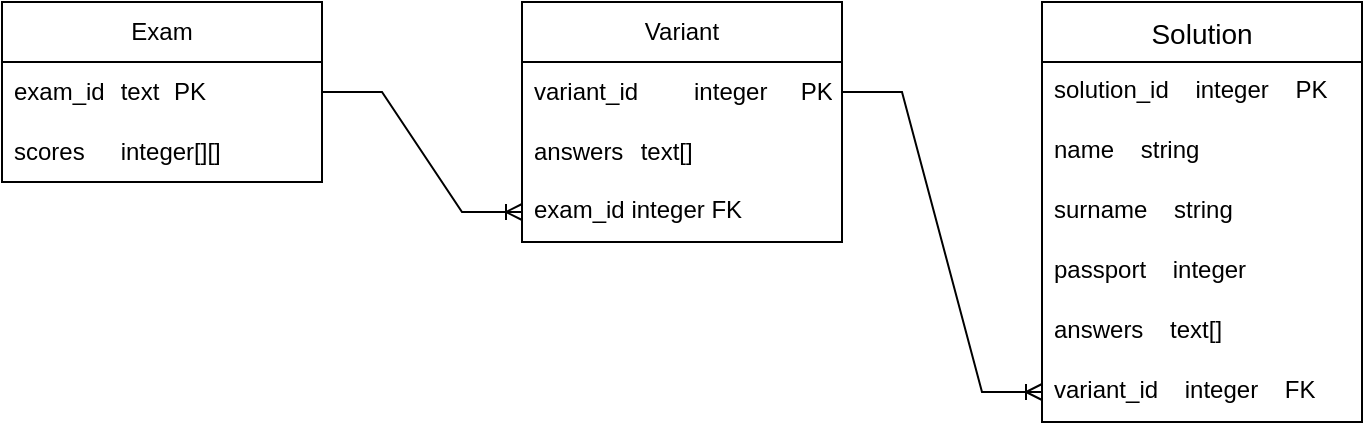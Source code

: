 <mxfile version="20.8.3" type="github"><diagram id="bOmdwn7-nI9_Fo5VYSLP" name="Page-1"><mxGraphModel dx="819" dy="426" grid="1" gridSize="10" guides="1" tooltips="1" connect="1" arrows="1" fold="1" page="1" pageScale="1" pageWidth="850" pageHeight="1100" math="0" shadow="0"><root><mxCell id="0"/><mxCell id="1" parent="0"/><mxCell id="YztIFvM_NdAeVfQIQ4Pd-1" value="Exam" style="swimlane;fontStyle=0;childLayout=stackLayout;horizontal=1;startSize=30;horizontalStack=0;resizeParent=1;resizeParentMax=0;resizeLast=0;collapsible=1;marginBottom=0;whiteSpace=wrap;html=1;" parent="1" vertex="1"><mxGeometry x="80" y="40" width="160" height="90" as="geometry"/></mxCell><mxCell id="YztIFvM_NdAeVfQIQ4Pd-2" value="exam_id&lt;span style=&quot;white-space: pre;&quot;&gt;&#9;&lt;/span&gt;text &lt;span style=&quot;white-space: pre;&quot;&gt;&#9;&lt;/span&gt;PK" style="text;strokeColor=none;fillColor=none;align=left;verticalAlign=middle;spacingLeft=4;spacingRight=4;overflow=hidden;points=[[0,0.5],[1,0.5]];portConstraint=eastwest;rotatable=0;whiteSpace=wrap;html=1;" parent="YztIFvM_NdAeVfQIQ4Pd-1" vertex="1"><mxGeometry y="30" width="160" height="30" as="geometry"/></mxCell><mxCell id="YztIFvM_NdAeVfQIQ4Pd-3" value="scores&lt;span style=&quot;white-space: pre;&quot;&gt;&#9;&lt;/span&gt;integer[][]" style="text;strokeColor=none;fillColor=none;align=left;verticalAlign=middle;spacingLeft=4;spacingRight=4;overflow=hidden;points=[[0,0.5],[1,0.5]];portConstraint=eastwest;rotatable=0;whiteSpace=wrap;html=1;" parent="YztIFvM_NdAeVfQIQ4Pd-1" vertex="1"><mxGeometry y="60" width="160" height="30" as="geometry"/></mxCell><mxCell id="YztIFvM_NdAeVfQIQ4Pd-8" value="Variant" style="swimlane;fontStyle=0;childLayout=stackLayout;horizontal=1;startSize=30;horizontalStack=0;resizeParent=1;resizeParentMax=0;resizeLast=0;collapsible=1;marginBottom=0;whiteSpace=wrap;html=1;" parent="1" vertex="1"><mxGeometry x="340" y="40" width="160" height="120" as="geometry"><mxRectangle x="340" y="40" width="80" height="30" as="alternateBounds"/></mxGeometry></mxCell><mxCell id="YztIFvM_NdAeVfQIQ4Pd-9" value="variant_id&lt;span style=&quot;white-space: pre;&quot;&gt;&#9;&lt;/span&gt;integer&lt;span style=&quot;white-space: pre;&quot;&gt;&#9;&lt;/span&gt;PK" style="text;strokeColor=none;fillColor=none;align=left;verticalAlign=middle;spacingLeft=4;spacingRight=4;overflow=hidden;points=[[0,0.5],[1,0.5]];portConstraint=eastwest;rotatable=0;whiteSpace=wrap;html=1;" parent="YztIFvM_NdAeVfQIQ4Pd-8" vertex="1"><mxGeometry y="30" width="160" height="30" as="geometry"/></mxCell><mxCell id="YztIFvM_NdAeVfQIQ4Pd-10" value="answers&lt;span style=&quot;white-space: pre;&quot;&gt;&#9;&lt;/span&gt;text[]" style="text;strokeColor=none;fillColor=none;align=left;verticalAlign=middle;spacingLeft=4;spacingRight=4;overflow=hidden;points=[[0,0.5],[1,0.5]];portConstraint=eastwest;rotatable=0;whiteSpace=wrap;html=1;" parent="YztIFvM_NdAeVfQIQ4Pd-8" vertex="1"><mxGeometry y="60" width="160" height="30" as="geometry"/></mxCell><mxCell id="YztIFvM_NdAeVfQIQ4Pd-14" value="exam_id integer FK" style="text;strokeColor=none;fillColor=none;spacingLeft=4;spacingRight=4;overflow=hidden;rotatable=0;points=[[0,0.5],[1,0.5]];portConstraint=eastwest;fontSize=12;" parent="YztIFvM_NdAeVfQIQ4Pd-8" vertex="1"><mxGeometry y="90" width="160" height="30" as="geometry"/></mxCell><mxCell id="YztIFvM_NdAeVfQIQ4Pd-16" value="" style="edgeStyle=entityRelationEdgeStyle;fontSize=12;html=1;endArrow=ERoneToMany;rounded=0;exitX=1;exitY=0.5;exitDx=0;exitDy=0;entryX=0;entryY=0.5;entryDx=0;entryDy=0;" parent="1" source="YztIFvM_NdAeVfQIQ4Pd-2" target="YztIFvM_NdAeVfQIQ4Pd-14" edge="1"><mxGeometry width="100" height="100" relative="1" as="geometry"><mxPoint x="200" y="360" as="sourcePoint"/><mxPoint x="300" y="260" as="targetPoint"/></mxGeometry></mxCell><mxCell id="YztIFvM_NdAeVfQIQ4Pd-17" value="Solution" style="swimlane;fontStyle=0;childLayout=stackLayout;horizontal=1;startSize=30;horizontalStack=0;resizeParent=1;resizeParentMax=0;resizeLast=0;collapsible=1;marginBottom=0;align=center;fontSize=14;" parent="1" vertex="1"><mxGeometry x="600" y="40" width="160" height="210" as="geometry"/></mxCell><mxCell id="YztIFvM_NdAeVfQIQ4Pd-18" value="solution_id    integer    PK" style="text;strokeColor=none;fillColor=none;spacingLeft=4;spacingRight=4;overflow=hidden;rotatable=0;points=[[0,0.5],[1,0.5]];portConstraint=eastwest;fontSize=12;" parent="YztIFvM_NdAeVfQIQ4Pd-17" vertex="1"><mxGeometry y="30" width="160" height="30" as="geometry"/></mxCell><mxCell id="YztIFvM_NdAeVfQIQ4Pd-19" value="name    string" style="text;strokeColor=none;fillColor=none;spacingLeft=4;spacingRight=4;overflow=hidden;rotatable=0;points=[[0,0.5],[1,0.5]];portConstraint=eastwest;fontSize=12;" parent="YztIFvM_NdAeVfQIQ4Pd-17" vertex="1"><mxGeometry y="60" width="160" height="30" as="geometry"/></mxCell><mxCell id="YztIFvM_NdAeVfQIQ4Pd-20" value="surname    string" style="text;strokeColor=none;fillColor=none;spacingLeft=4;spacingRight=4;overflow=hidden;rotatable=0;points=[[0,0.5],[1,0.5]];portConstraint=eastwest;fontSize=12;" parent="YztIFvM_NdAeVfQIQ4Pd-17" vertex="1"><mxGeometry y="90" width="160" height="30" as="geometry"/></mxCell><mxCell id="YztIFvM_NdAeVfQIQ4Pd-21" value="passport    integer" style="text;strokeColor=none;fillColor=none;spacingLeft=4;spacingRight=4;overflow=hidden;rotatable=0;points=[[0,0.5],[1,0.5]];portConstraint=eastwest;fontSize=12;" parent="YztIFvM_NdAeVfQIQ4Pd-17" vertex="1"><mxGeometry y="120" width="160" height="30" as="geometry"/></mxCell><mxCell id="YztIFvM_NdAeVfQIQ4Pd-22" value="answers    text[]    " style="text;strokeColor=none;fillColor=none;spacingLeft=4;spacingRight=4;overflow=hidden;rotatable=0;points=[[0,0.5],[1,0.5]];portConstraint=eastwest;fontSize=12;" parent="YztIFvM_NdAeVfQIQ4Pd-17" vertex="1"><mxGeometry y="150" width="160" height="30" as="geometry"/></mxCell><mxCell id="YztIFvM_NdAeVfQIQ4Pd-23" value="variant_id    integer    FK    " style="text;strokeColor=none;fillColor=none;spacingLeft=4;spacingRight=4;overflow=hidden;rotatable=0;points=[[0,0.5],[1,0.5]];portConstraint=eastwest;fontSize=12;" parent="YztIFvM_NdAeVfQIQ4Pd-17" vertex="1"><mxGeometry y="180" width="160" height="30" as="geometry"/></mxCell><mxCell id="YztIFvM_NdAeVfQIQ4Pd-24" value="" style="edgeStyle=entityRelationEdgeStyle;fontSize=12;html=1;endArrow=ERoneToMany;rounded=0;exitX=1;exitY=0.5;exitDx=0;exitDy=0;entryX=0;entryY=0.5;entryDx=0;entryDy=0;" parent="1" source="YztIFvM_NdAeVfQIQ4Pd-9" target="YztIFvM_NdAeVfQIQ4Pd-23" edge="1"><mxGeometry width="100" height="100" relative="1" as="geometry"><mxPoint x="450" y="450" as="sourcePoint"/><mxPoint x="550" y="350" as="targetPoint"/></mxGeometry></mxCell></root></mxGraphModel></diagram></mxfile>